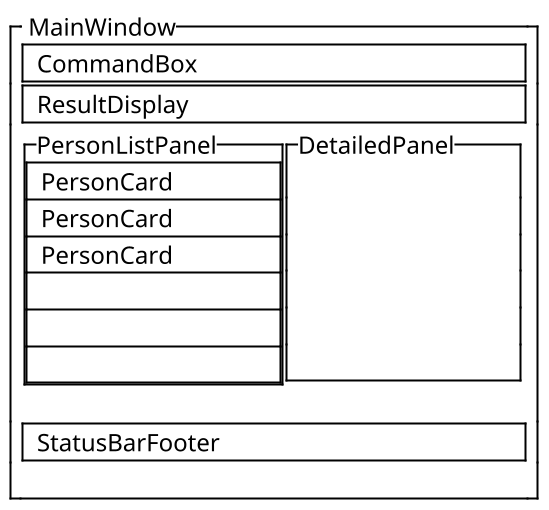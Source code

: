 @startsalt

'This is the worst displeasure I had to deal with. The syntax is terrible. Bless.'
'<U+0020> is the unicode for space character. \t is a tab indent. Used for adding padding'

scale 2
{^<U+0020>MainWindow
    <U+0020>{+<U+0020><U+0020>CommandBox\t\t\t\t\t\t\t}
    <U+0020>{+<U+0020><U+0020>ResultDisplay\t\t\t\t\t\t\t}
    <U+0020>{{^PersonListPanel
       {#<U+0020><U+0020>PersonCard
          <U+0020><U+0020>PersonCard
          <U+0020><U+0020>PersonCard \t\t
          .
          .
          .}} | {^DetailedPanel
          .
          .
          .
          .
          .
          \t\t\t\t<U+0020><U+0020><U+0020><U+0020><U+0020>}
    }
    <U+0020>{+<U+0020><U+0020>StatusBarFooter\t\t\t\t\t\t\t} <U+0020>
    .
}

@endsalt